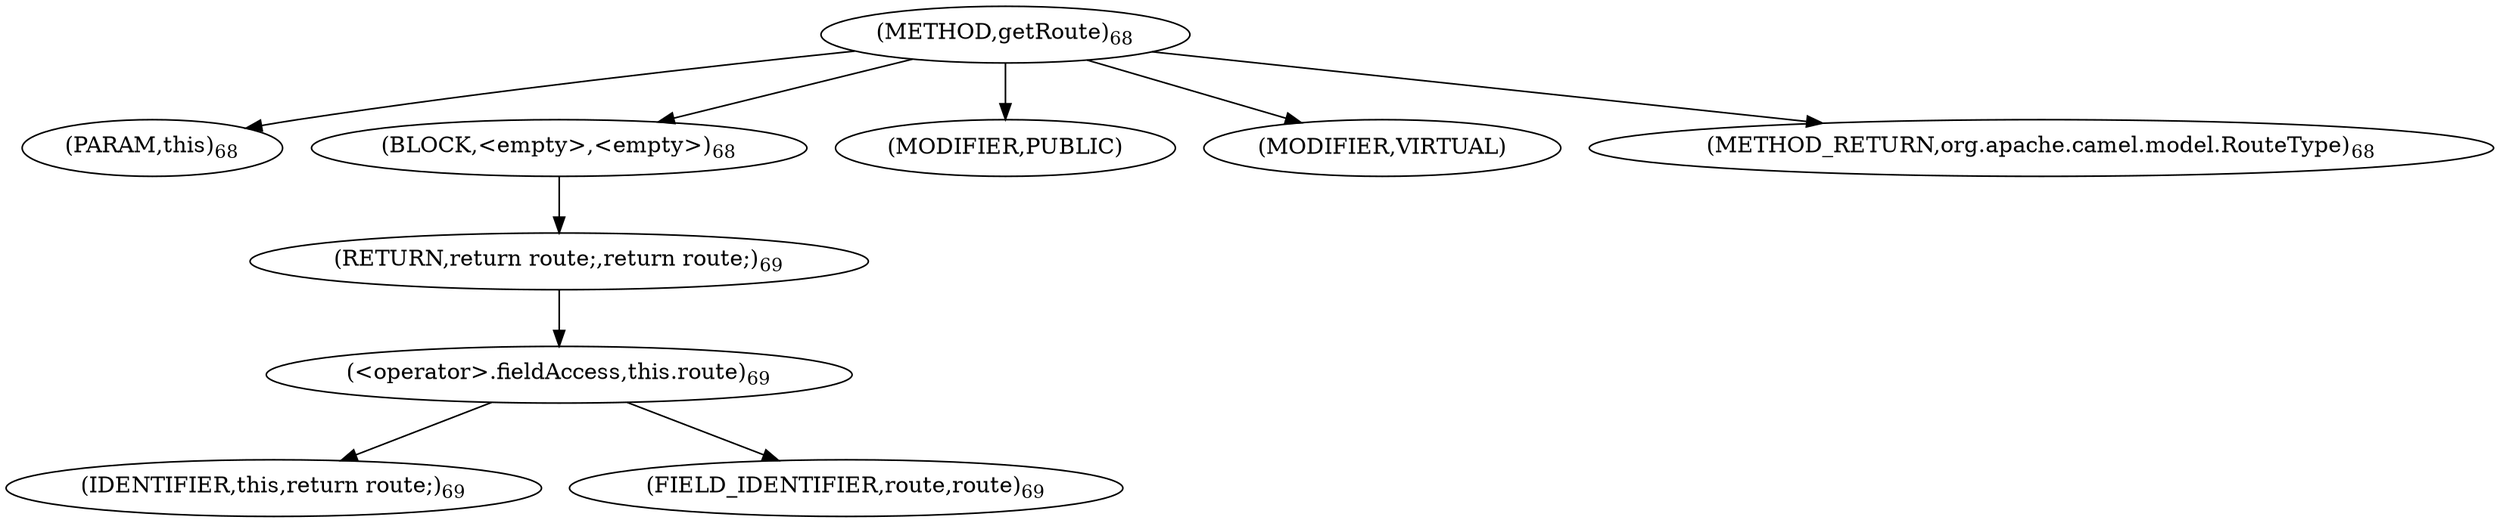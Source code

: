 digraph "getRoute" {  
"125" [label = <(METHOD,getRoute)<SUB>68</SUB>> ]
"126" [label = <(PARAM,this)<SUB>68</SUB>> ]
"127" [label = <(BLOCK,&lt;empty&gt;,&lt;empty&gt;)<SUB>68</SUB>> ]
"128" [label = <(RETURN,return route;,return route;)<SUB>69</SUB>> ]
"129" [label = <(&lt;operator&gt;.fieldAccess,this.route)<SUB>69</SUB>> ]
"130" [label = <(IDENTIFIER,this,return route;)<SUB>69</SUB>> ]
"131" [label = <(FIELD_IDENTIFIER,route,route)<SUB>69</SUB>> ]
"132" [label = <(MODIFIER,PUBLIC)> ]
"133" [label = <(MODIFIER,VIRTUAL)> ]
"134" [label = <(METHOD_RETURN,org.apache.camel.model.RouteType)<SUB>68</SUB>> ]
  "125" -> "126" 
  "125" -> "127" 
  "125" -> "132" 
  "125" -> "133" 
  "125" -> "134" 
  "127" -> "128" 
  "128" -> "129" 
  "129" -> "130" 
  "129" -> "131" 
}
